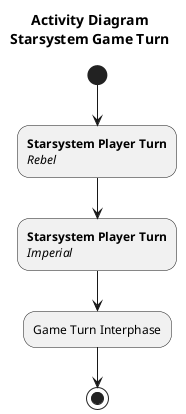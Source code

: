 @startuml

title Activity Diagram\nStarsystem Game Turn

' Starsystem Game Turn
' Written by Samuel Foster
' Parents: /Starsystem-Game
' Children: /Turn/Starsystem-Player-Turn

(*) --> "<b>Starsystem Player Turn\n<i>Rebel" as PR

PR --> "<b>Starsystem Player Turn\n<i>Imperial" as PI

PI --> "Game Turn Interphase" as GI

GI --> (*)

@enduml